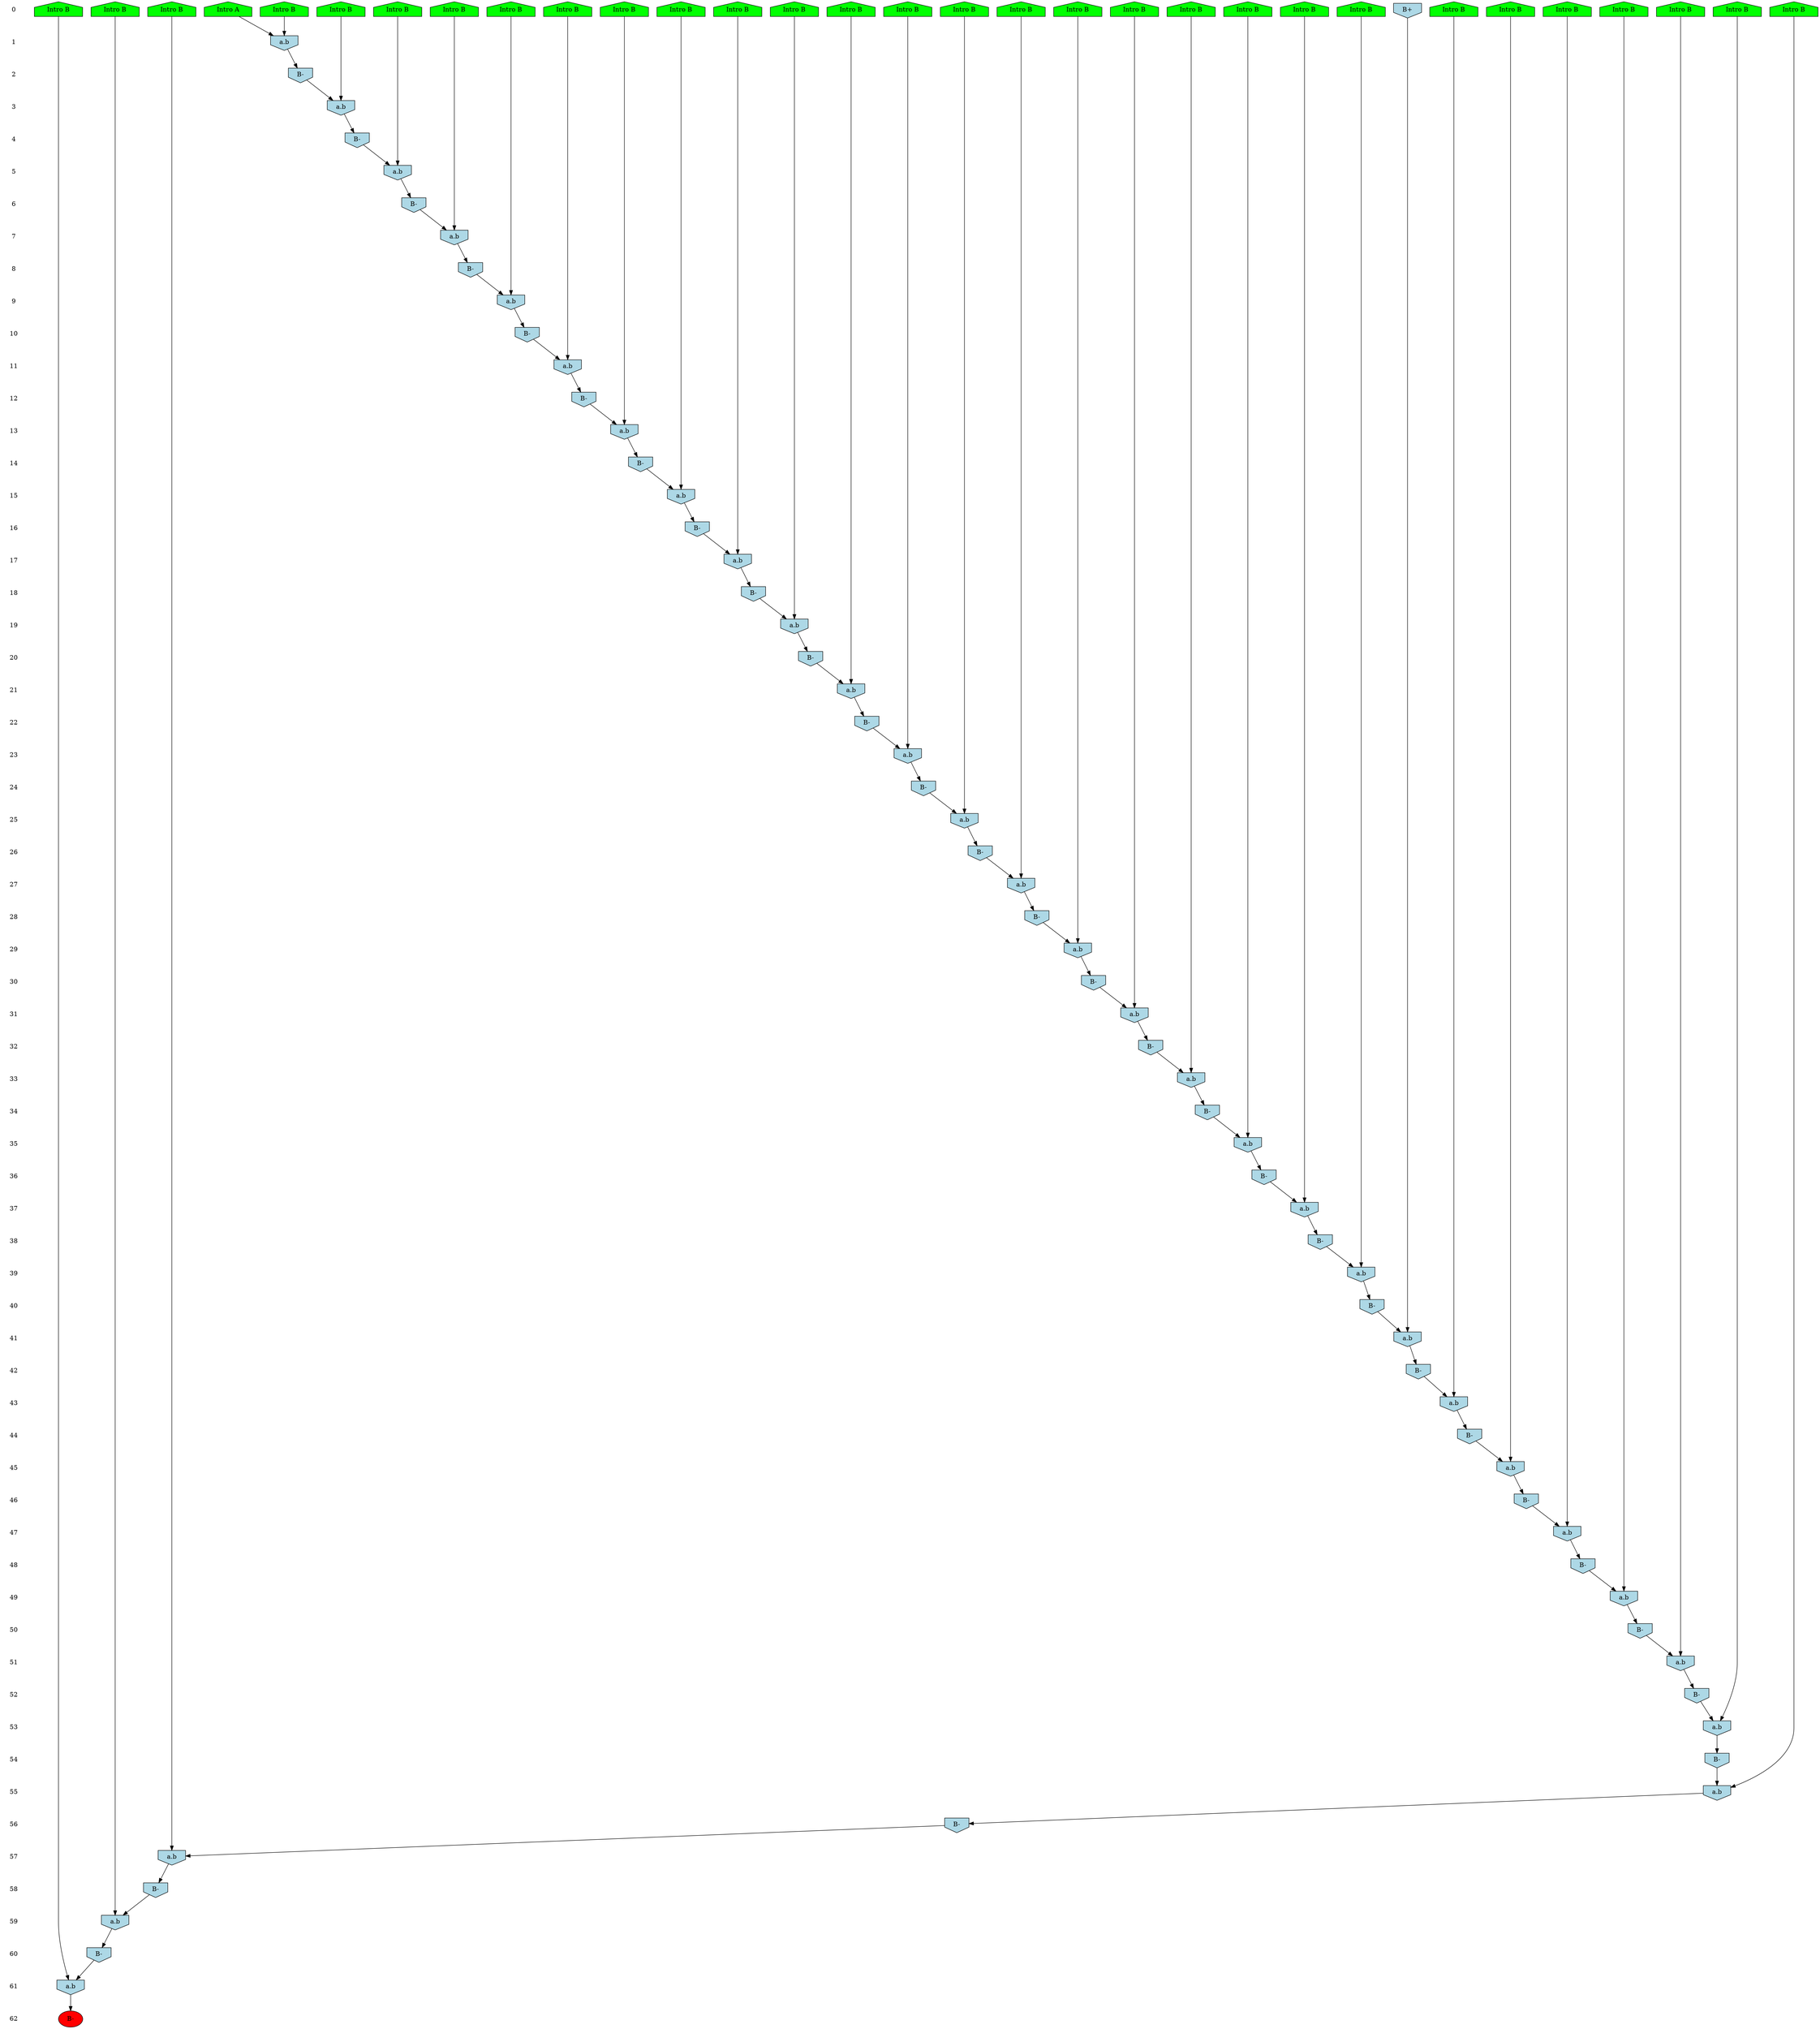 /* Compression of 1 causal flows obtained in average at 2.765326E+01 t.u */
/* Compressed causal flows were: [31] */
digraph G{
 ranksep=.5 ; 
{ rank = same ; "0" [shape=plaintext] ; node_1 [label ="Intro B", shape=house, style=filled, fillcolor=green] ;
node_2 [label ="Intro B", shape=house, style=filled, fillcolor=green] ;
node_3 [label ="Intro B", shape=house, style=filled, fillcolor=green] ;
node_4 [label ="Intro B", shape=house, style=filled, fillcolor=green] ;
node_5 [label ="Intro B", shape=house, style=filled, fillcolor=green] ;
node_6 [label ="Intro B", shape=house, style=filled, fillcolor=green] ;
node_7 [label ="Intro B", shape=house, style=filled, fillcolor=green] ;
node_8 [label ="Intro B", shape=house, style=filled, fillcolor=green] ;
node_9 [label ="Intro B", shape=house, style=filled, fillcolor=green] ;
node_10 [label ="Intro B", shape=house, style=filled, fillcolor=green] ;
node_11 [label ="Intro B", shape=house, style=filled, fillcolor=green] ;
node_12 [label ="Intro B", shape=house, style=filled, fillcolor=green] ;
node_13 [label ="Intro B", shape=house, style=filled, fillcolor=green] ;
node_14 [label ="Intro B", shape=house, style=filled, fillcolor=green] ;
node_15 [label ="Intro B", shape=house, style=filled, fillcolor=green] ;
node_16 [label ="Intro B", shape=house, style=filled, fillcolor=green] ;
node_17 [label ="Intro B", shape=house, style=filled, fillcolor=green] ;
node_18 [label ="Intro B", shape=house, style=filled, fillcolor=green] ;
node_19 [label ="Intro B", shape=house, style=filled, fillcolor=green] ;
node_20 [label ="Intro B", shape=house, style=filled, fillcolor=green] ;
node_21 [label ="Intro B", shape=house, style=filled, fillcolor=green] ;
node_22 [label ="Intro B", shape=house, style=filled, fillcolor=green] ;
node_23 [label ="Intro B", shape=house, style=filled, fillcolor=green] ;
node_24 [label ="Intro B", shape=house, style=filled, fillcolor=green] ;
node_25 [label ="Intro B", shape=house, style=filled, fillcolor=green] ;
node_26 [label ="Intro B", shape=house, style=filled, fillcolor=green] ;
node_27 [label ="Intro B", shape=house, style=filled, fillcolor=green] ;
node_28 [label ="Intro B", shape=house, style=filled, fillcolor=green] ;
node_29 [label ="Intro B", shape=house, style=filled, fillcolor=green] ;
node_30 [label ="Intro B", shape=house, style=filled, fillcolor=green] ;
node_31 [label ="Intro A", shape=house, style=filled, fillcolor=green] ;
node_45 [label="B+", shape=invhouse, style=filled, fillcolor = lightblue] ;
}
{ rank = same ; "1" [shape=plaintext] ; node_32 [label="a.b", shape=invhouse, style=filled, fillcolor = lightblue] ;
}
{ rank = same ; "2" [shape=plaintext] ; node_33 [label="B-", shape=invhouse, style=filled, fillcolor = lightblue] ;
}
{ rank = same ; "3" [shape=plaintext] ; node_34 [label="a.b", shape=invhouse, style=filled, fillcolor = lightblue] ;
}
{ rank = same ; "4" [shape=plaintext] ; node_35 [label="B-", shape=invhouse, style=filled, fillcolor = lightblue] ;
}
{ rank = same ; "5" [shape=plaintext] ; node_36 [label="a.b", shape=invhouse, style=filled, fillcolor = lightblue] ;
}
{ rank = same ; "6" [shape=plaintext] ; node_37 [label="B-", shape=invhouse, style=filled, fillcolor = lightblue] ;
}
{ rank = same ; "7" [shape=plaintext] ; node_38 [label="a.b", shape=invhouse, style=filled, fillcolor = lightblue] ;
}
{ rank = same ; "8" [shape=plaintext] ; node_39 [label="B-", shape=invhouse, style=filled, fillcolor = lightblue] ;
}
{ rank = same ; "9" [shape=plaintext] ; node_40 [label="a.b", shape=invhouse, style=filled, fillcolor = lightblue] ;
}
{ rank = same ; "10" [shape=plaintext] ; node_41 [label="B-", shape=invhouse, style=filled, fillcolor = lightblue] ;
}
{ rank = same ; "11" [shape=plaintext] ; node_42 [label="a.b", shape=invhouse, style=filled, fillcolor = lightblue] ;
}
{ rank = same ; "12" [shape=plaintext] ; node_43 [label="B-", shape=invhouse, style=filled, fillcolor = lightblue] ;
}
{ rank = same ; "13" [shape=plaintext] ; node_44 [label="a.b", shape=invhouse, style=filled, fillcolor = lightblue] ;
}
{ rank = same ; "14" [shape=plaintext] ; node_46 [label="B-", shape=invhouse, style=filled, fillcolor = lightblue] ;
}
{ rank = same ; "15" [shape=plaintext] ; node_47 [label="a.b", shape=invhouse, style=filled, fillcolor = lightblue] ;
}
{ rank = same ; "16" [shape=plaintext] ; node_48 [label="B-", shape=invhouse, style=filled, fillcolor = lightblue] ;
}
{ rank = same ; "17" [shape=plaintext] ; node_49 [label="a.b", shape=invhouse, style=filled, fillcolor = lightblue] ;
}
{ rank = same ; "18" [shape=plaintext] ; node_50 [label="B-", shape=invhouse, style=filled, fillcolor = lightblue] ;
}
{ rank = same ; "19" [shape=plaintext] ; node_51 [label="a.b", shape=invhouse, style=filled, fillcolor = lightblue] ;
}
{ rank = same ; "20" [shape=plaintext] ; node_52 [label="B-", shape=invhouse, style=filled, fillcolor = lightblue] ;
}
{ rank = same ; "21" [shape=plaintext] ; node_53 [label="a.b", shape=invhouse, style=filled, fillcolor = lightblue] ;
}
{ rank = same ; "22" [shape=plaintext] ; node_54 [label="B-", shape=invhouse, style=filled, fillcolor = lightblue] ;
}
{ rank = same ; "23" [shape=plaintext] ; node_55 [label="a.b", shape=invhouse, style=filled, fillcolor = lightblue] ;
}
{ rank = same ; "24" [shape=plaintext] ; node_56 [label="B-", shape=invhouse, style=filled, fillcolor = lightblue] ;
}
{ rank = same ; "25" [shape=plaintext] ; node_57 [label="a.b", shape=invhouse, style=filled, fillcolor = lightblue] ;
}
{ rank = same ; "26" [shape=plaintext] ; node_58 [label="B-", shape=invhouse, style=filled, fillcolor = lightblue] ;
}
{ rank = same ; "27" [shape=plaintext] ; node_59 [label="a.b", shape=invhouse, style=filled, fillcolor = lightblue] ;
}
{ rank = same ; "28" [shape=plaintext] ; node_60 [label="B-", shape=invhouse, style=filled, fillcolor = lightblue] ;
}
{ rank = same ; "29" [shape=plaintext] ; node_61 [label="a.b", shape=invhouse, style=filled, fillcolor = lightblue] ;
}
{ rank = same ; "30" [shape=plaintext] ; node_62 [label="B-", shape=invhouse, style=filled, fillcolor = lightblue] ;
}
{ rank = same ; "31" [shape=plaintext] ; node_63 [label="a.b", shape=invhouse, style=filled, fillcolor = lightblue] ;
}
{ rank = same ; "32" [shape=plaintext] ; node_64 [label="B-", shape=invhouse, style=filled, fillcolor = lightblue] ;
}
{ rank = same ; "33" [shape=plaintext] ; node_65 [label="a.b", shape=invhouse, style=filled, fillcolor = lightblue] ;
}
{ rank = same ; "34" [shape=plaintext] ; node_66 [label="B-", shape=invhouse, style=filled, fillcolor = lightblue] ;
}
{ rank = same ; "35" [shape=plaintext] ; node_67 [label="a.b", shape=invhouse, style=filled, fillcolor = lightblue] ;
}
{ rank = same ; "36" [shape=plaintext] ; node_68 [label="B-", shape=invhouse, style=filled, fillcolor = lightblue] ;
}
{ rank = same ; "37" [shape=plaintext] ; node_69 [label="a.b", shape=invhouse, style=filled, fillcolor = lightblue] ;
}
{ rank = same ; "38" [shape=plaintext] ; node_70 [label="B-", shape=invhouse, style=filled, fillcolor = lightblue] ;
}
{ rank = same ; "39" [shape=plaintext] ; node_71 [label="a.b", shape=invhouse, style=filled, fillcolor = lightblue] ;
}
{ rank = same ; "40" [shape=plaintext] ; node_72 [label="B-", shape=invhouse, style=filled, fillcolor = lightblue] ;
}
{ rank = same ; "41" [shape=plaintext] ; node_73 [label="a.b", shape=invhouse, style=filled, fillcolor = lightblue] ;
}
{ rank = same ; "42" [shape=plaintext] ; node_74 [label="B-", shape=invhouse, style=filled, fillcolor = lightblue] ;
}
{ rank = same ; "43" [shape=plaintext] ; node_75 [label="a.b", shape=invhouse, style=filled, fillcolor = lightblue] ;
}
{ rank = same ; "44" [shape=plaintext] ; node_76 [label="B-", shape=invhouse, style=filled, fillcolor = lightblue] ;
}
{ rank = same ; "45" [shape=plaintext] ; node_77 [label="a.b", shape=invhouse, style=filled, fillcolor = lightblue] ;
}
{ rank = same ; "46" [shape=plaintext] ; node_78 [label="B-", shape=invhouse, style=filled, fillcolor = lightblue] ;
}
{ rank = same ; "47" [shape=plaintext] ; node_79 [label="a.b", shape=invhouse, style=filled, fillcolor = lightblue] ;
}
{ rank = same ; "48" [shape=plaintext] ; node_80 [label="B-", shape=invhouse, style=filled, fillcolor = lightblue] ;
}
{ rank = same ; "49" [shape=plaintext] ; node_81 [label="a.b", shape=invhouse, style=filled, fillcolor = lightblue] ;
}
{ rank = same ; "50" [shape=plaintext] ; node_82 [label="B-", shape=invhouse, style=filled, fillcolor = lightblue] ;
}
{ rank = same ; "51" [shape=plaintext] ; node_83 [label="a.b", shape=invhouse, style=filled, fillcolor = lightblue] ;
}
{ rank = same ; "52" [shape=plaintext] ; node_84 [label="B-", shape=invhouse, style=filled, fillcolor = lightblue] ;
}
{ rank = same ; "53" [shape=plaintext] ; node_85 [label="a.b", shape=invhouse, style=filled, fillcolor = lightblue] ;
}
{ rank = same ; "54" [shape=plaintext] ; node_86 [label="B-", shape=invhouse, style=filled, fillcolor = lightblue] ;
}
{ rank = same ; "55" [shape=plaintext] ; node_87 [label="a.b", shape=invhouse, style=filled, fillcolor = lightblue] ;
}
{ rank = same ; "56" [shape=plaintext] ; node_88 [label="B-", shape=invhouse, style=filled, fillcolor = lightblue] ;
}
{ rank = same ; "57" [shape=plaintext] ; node_89 [label="a.b", shape=invhouse, style=filled, fillcolor = lightblue] ;
}
{ rank = same ; "58" [shape=plaintext] ; node_90 [label="B-", shape=invhouse, style=filled, fillcolor = lightblue] ;
}
{ rank = same ; "59" [shape=plaintext] ; node_91 [label="a.b", shape=invhouse, style=filled, fillcolor = lightblue] ;
}
{ rank = same ; "60" [shape=plaintext] ; node_92 [label="B-", shape=invhouse, style=filled, fillcolor = lightblue] ;
}
{ rank = same ; "61" [shape=plaintext] ; node_93 [label="a.b", shape=invhouse, style=filled, fillcolor = lightblue] ;
}
{ rank = same ; "62" [shape=plaintext] ; node_94 [label ="B-", style=filled, fillcolor=red] ;
}
"0" -> "1" [style="invis"]; 
"1" -> "2" [style="invis"]; 
"2" -> "3" [style="invis"]; 
"3" -> "4" [style="invis"]; 
"4" -> "5" [style="invis"]; 
"5" -> "6" [style="invis"]; 
"6" -> "7" [style="invis"]; 
"7" -> "8" [style="invis"]; 
"8" -> "9" [style="invis"]; 
"9" -> "10" [style="invis"]; 
"10" -> "11" [style="invis"]; 
"11" -> "12" [style="invis"]; 
"12" -> "13" [style="invis"]; 
"13" -> "14" [style="invis"]; 
"14" -> "15" [style="invis"]; 
"15" -> "16" [style="invis"]; 
"16" -> "17" [style="invis"]; 
"17" -> "18" [style="invis"]; 
"18" -> "19" [style="invis"]; 
"19" -> "20" [style="invis"]; 
"20" -> "21" [style="invis"]; 
"21" -> "22" [style="invis"]; 
"22" -> "23" [style="invis"]; 
"23" -> "24" [style="invis"]; 
"24" -> "25" [style="invis"]; 
"25" -> "26" [style="invis"]; 
"26" -> "27" [style="invis"]; 
"27" -> "28" [style="invis"]; 
"28" -> "29" [style="invis"]; 
"29" -> "30" [style="invis"]; 
"30" -> "31" [style="invis"]; 
"31" -> "32" [style="invis"]; 
"32" -> "33" [style="invis"]; 
"33" -> "34" [style="invis"]; 
"34" -> "35" [style="invis"]; 
"35" -> "36" [style="invis"]; 
"36" -> "37" [style="invis"]; 
"37" -> "38" [style="invis"]; 
"38" -> "39" [style="invis"]; 
"39" -> "40" [style="invis"]; 
"40" -> "41" [style="invis"]; 
"41" -> "42" [style="invis"]; 
"42" -> "43" [style="invis"]; 
"43" -> "44" [style="invis"]; 
"44" -> "45" [style="invis"]; 
"45" -> "46" [style="invis"]; 
"46" -> "47" [style="invis"]; 
"47" -> "48" [style="invis"]; 
"48" -> "49" [style="invis"]; 
"49" -> "50" [style="invis"]; 
"50" -> "51" [style="invis"]; 
"51" -> "52" [style="invis"]; 
"52" -> "53" [style="invis"]; 
"53" -> "54" [style="invis"]; 
"54" -> "55" [style="invis"]; 
"55" -> "56" [style="invis"]; 
"56" -> "57" [style="invis"]; 
"57" -> "58" [style="invis"]; 
"58" -> "59" [style="invis"]; 
"59" -> "60" [style="invis"]; 
"60" -> "61" [style="invis"]; 
"61" -> "62" [style="invis"]; 
node_3 -> node_32
node_31 -> node_32
node_32 -> node_33
node_12 -> node_34
node_33 -> node_34
node_34 -> node_35
node_10 -> node_36
node_35 -> node_36
node_36 -> node_37
node_28 -> node_38
node_37 -> node_38
node_38 -> node_39
node_6 -> node_40
node_39 -> node_40
node_40 -> node_41
node_22 -> node_42
node_41 -> node_42
node_42 -> node_43
node_23 -> node_44
node_43 -> node_44
node_44 -> node_46
node_26 -> node_47
node_46 -> node_47
node_47 -> node_48
node_14 -> node_49
node_48 -> node_49
node_49 -> node_50
node_4 -> node_51
node_50 -> node_51
node_51 -> node_52
node_29 -> node_53
node_52 -> node_53
node_53 -> node_54
node_11 -> node_55
node_54 -> node_55
node_55 -> node_56
node_27 -> node_57
node_56 -> node_57
node_57 -> node_58
node_18 -> node_59
node_58 -> node_59
node_59 -> node_60
node_15 -> node_61
node_60 -> node_61
node_61 -> node_62
node_2 -> node_63
node_62 -> node_63
node_63 -> node_64
node_19 -> node_65
node_64 -> node_65
node_65 -> node_66
node_9 -> node_67
node_66 -> node_67
node_67 -> node_68
node_8 -> node_69
node_68 -> node_69
node_69 -> node_70
node_13 -> node_71
node_70 -> node_71
node_71 -> node_72
node_45 -> node_73
node_72 -> node_73
node_73 -> node_74
node_24 -> node_75
node_74 -> node_75
node_75 -> node_76
node_21 -> node_77
node_76 -> node_77
node_77 -> node_78
node_17 -> node_79
node_78 -> node_79
node_79 -> node_80
node_20 -> node_81
node_80 -> node_81
node_81 -> node_82
node_30 -> node_83
node_82 -> node_83
node_83 -> node_84
node_7 -> node_85
node_84 -> node_85
node_85 -> node_86
node_16 -> node_87
node_86 -> node_87
node_87 -> node_88
node_1 -> node_89
node_88 -> node_89
node_89 -> node_90
node_25 -> node_91
node_90 -> node_91
node_91 -> node_92
node_5 -> node_93
node_92 -> node_93
node_93 -> node_94
}
/*
 Dot generation time: 0.000728
*/